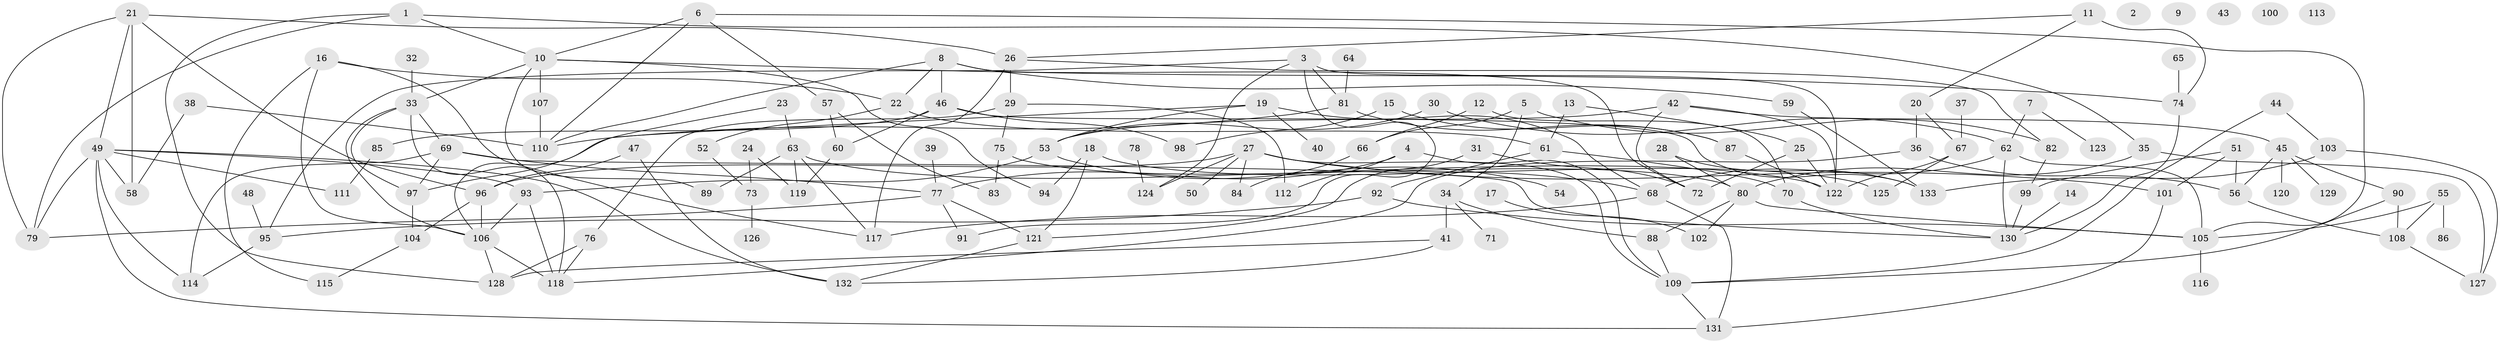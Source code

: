 // Generated by graph-tools (version 1.1) at 2025/00/03/09/25 03:00:53]
// undirected, 133 vertices, 205 edges
graph export_dot {
graph [start="1"]
  node [color=gray90,style=filled];
  1;
  2;
  3;
  4;
  5;
  6;
  7;
  8;
  9;
  10;
  11;
  12;
  13;
  14;
  15;
  16;
  17;
  18;
  19;
  20;
  21;
  22;
  23;
  24;
  25;
  26;
  27;
  28;
  29;
  30;
  31;
  32;
  33;
  34;
  35;
  36;
  37;
  38;
  39;
  40;
  41;
  42;
  43;
  44;
  45;
  46;
  47;
  48;
  49;
  50;
  51;
  52;
  53;
  54;
  55;
  56;
  57;
  58;
  59;
  60;
  61;
  62;
  63;
  64;
  65;
  66;
  67;
  68;
  69;
  70;
  71;
  72;
  73;
  74;
  75;
  76;
  77;
  78;
  79;
  80;
  81;
  82;
  83;
  84;
  85;
  86;
  87;
  88;
  89;
  90;
  91;
  92;
  93;
  94;
  95;
  96;
  97;
  98;
  99;
  100;
  101;
  102;
  103;
  104;
  105;
  106;
  107;
  108;
  109;
  110;
  111;
  112;
  113;
  114;
  115;
  116;
  117;
  118;
  119;
  120;
  121;
  122;
  123;
  124;
  125;
  126;
  127;
  128;
  129;
  130;
  131;
  132;
  133;
  1 -- 10;
  1 -- 35;
  1 -- 79;
  1 -- 128;
  3 -- 81;
  3 -- 91;
  3 -- 95;
  3 -- 122;
  3 -- 124;
  4 -- 77;
  4 -- 109;
  4 -- 112;
  5 -- 34;
  5 -- 66;
  5 -- 82;
  6 -- 10;
  6 -- 57;
  6 -- 105;
  6 -- 110;
  7 -- 62;
  7 -- 123;
  8 -- 22;
  8 -- 46;
  8 -- 59;
  8 -- 72;
  8 -- 110;
  10 -- 33;
  10 -- 74;
  10 -- 89;
  10 -- 94;
  10 -- 107;
  11 -- 20;
  11 -- 26;
  11 -- 74;
  12 -- 66;
  12 -- 70;
  13 -- 25;
  13 -- 61;
  14 -- 130;
  15 -- 87;
  15 -- 98;
  16 -- 22;
  16 -- 106;
  16 -- 115;
  16 -- 117;
  17 -- 102;
  18 -- 94;
  18 -- 121;
  18 -- 125;
  19 -- 40;
  19 -- 53;
  19 -- 68;
  19 -- 97;
  20 -- 36;
  20 -- 67;
  21 -- 26;
  21 -- 49;
  21 -- 58;
  21 -- 79;
  21 -- 96;
  22 -- 52;
  22 -- 61;
  23 -- 63;
  23 -- 106;
  24 -- 73;
  24 -- 119;
  25 -- 72;
  25 -- 122;
  26 -- 29;
  26 -- 82;
  26 -- 117;
  27 -- 50;
  27 -- 68;
  27 -- 84;
  27 -- 96;
  27 -- 101;
  27 -- 109;
  27 -- 124;
  28 -- 80;
  28 -- 133;
  29 -- 75;
  29 -- 76;
  29 -- 112;
  30 -- 53;
  30 -- 62;
  31 -- 72;
  31 -- 121;
  32 -- 33;
  33 -- 69;
  33 -- 97;
  33 -- 106;
  33 -- 118;
  34 -- 41;
  34 -- 71;
  34 -- 88;
  35 -- 80;
  35 -- 127;
  36 -- 56;
  36 -- 118;
  37 -- 67;
  38 -- 58;
  38 -- 110;
  39 -- 77;
  41 -- 128;
  41 -- 132;
  42 -- 45;
  42 -- 53;
  42 -- 72;
  42 -- 122;
  44 -- 103;
  44 -- 109;
  45 -- 56;
  45 -- 90;
  45 -- 120;
  45 -- 129;
  46 -- 60;
  46 -- 85;
  46 -- 98;
  46 -- 133;
  47 -- 96;
  47 -- 132;
  48 -- 95;
  49 -- 58;
  49 -- 79;
  49 -- 93;
  49 -- 111;
  49 -- 114;
  49 -- 131;
  49 -- 132;
  51 -- 56;
  51 -- 99;
  51 -- 101;
  52 -- 73;
  53 -- 54;
  53 -- 93;
  55 -- 86;
  55 -- 105;
  55 -- 108;
  56 -- 108;
  57 -- 60;
  57 -- 83;
  59 -- 133;
  60 -- 119;
  61 -- 70;
  61 -- 92;
  62 -- 68;
  62 -- 105;
  62 -- 130;
  63 -- 89;
  63 -- 117;
  63 -- 119;
  63 -- 122;
  64 -- 81;
  65 -- 74;
  66 -- 84;
  67 -- 122;
  67 -- 125;
  68 -- 117;
  68 -- 131;
  69 -- 77;
  69 -- 97;
  69 -- 114;
  69 -- 130;
  70 -- 130;
  73 -- 126;
  74 -- 130;
  75 -- 80;
  75 -- 83;
  76 -- 118;
  76 -- 128;
  77 -- 79;
  77 -- 91;
  77 -- 121;
  78 -- 124;
  80 -- 88;
  80 -- 102;
  80 -- 105;
  81 -- 87;
  81 -- 110;
  82 -- 99;
  85 -- 111;
  87 -- 122;
  88 -- 109;
  90 -- 108;
  90 -- 109;
  92 -- 95;
  92 -- 105;
  93 -- 106;
  93 -- 118;
  95 -- 114;
  96 -- 104;
  96 -- 106;
  97 -- 104;
  99 -- 130;
  101 -- 131;
  103 -- 127;
  103 -- 133;
  104 -- 115;
  105 -- 116;
  106 -- 118;
  106 -- 128;
  107 -- 110;
  108 -- 127;
  109 -- 131;
  121 -- 132;
}
